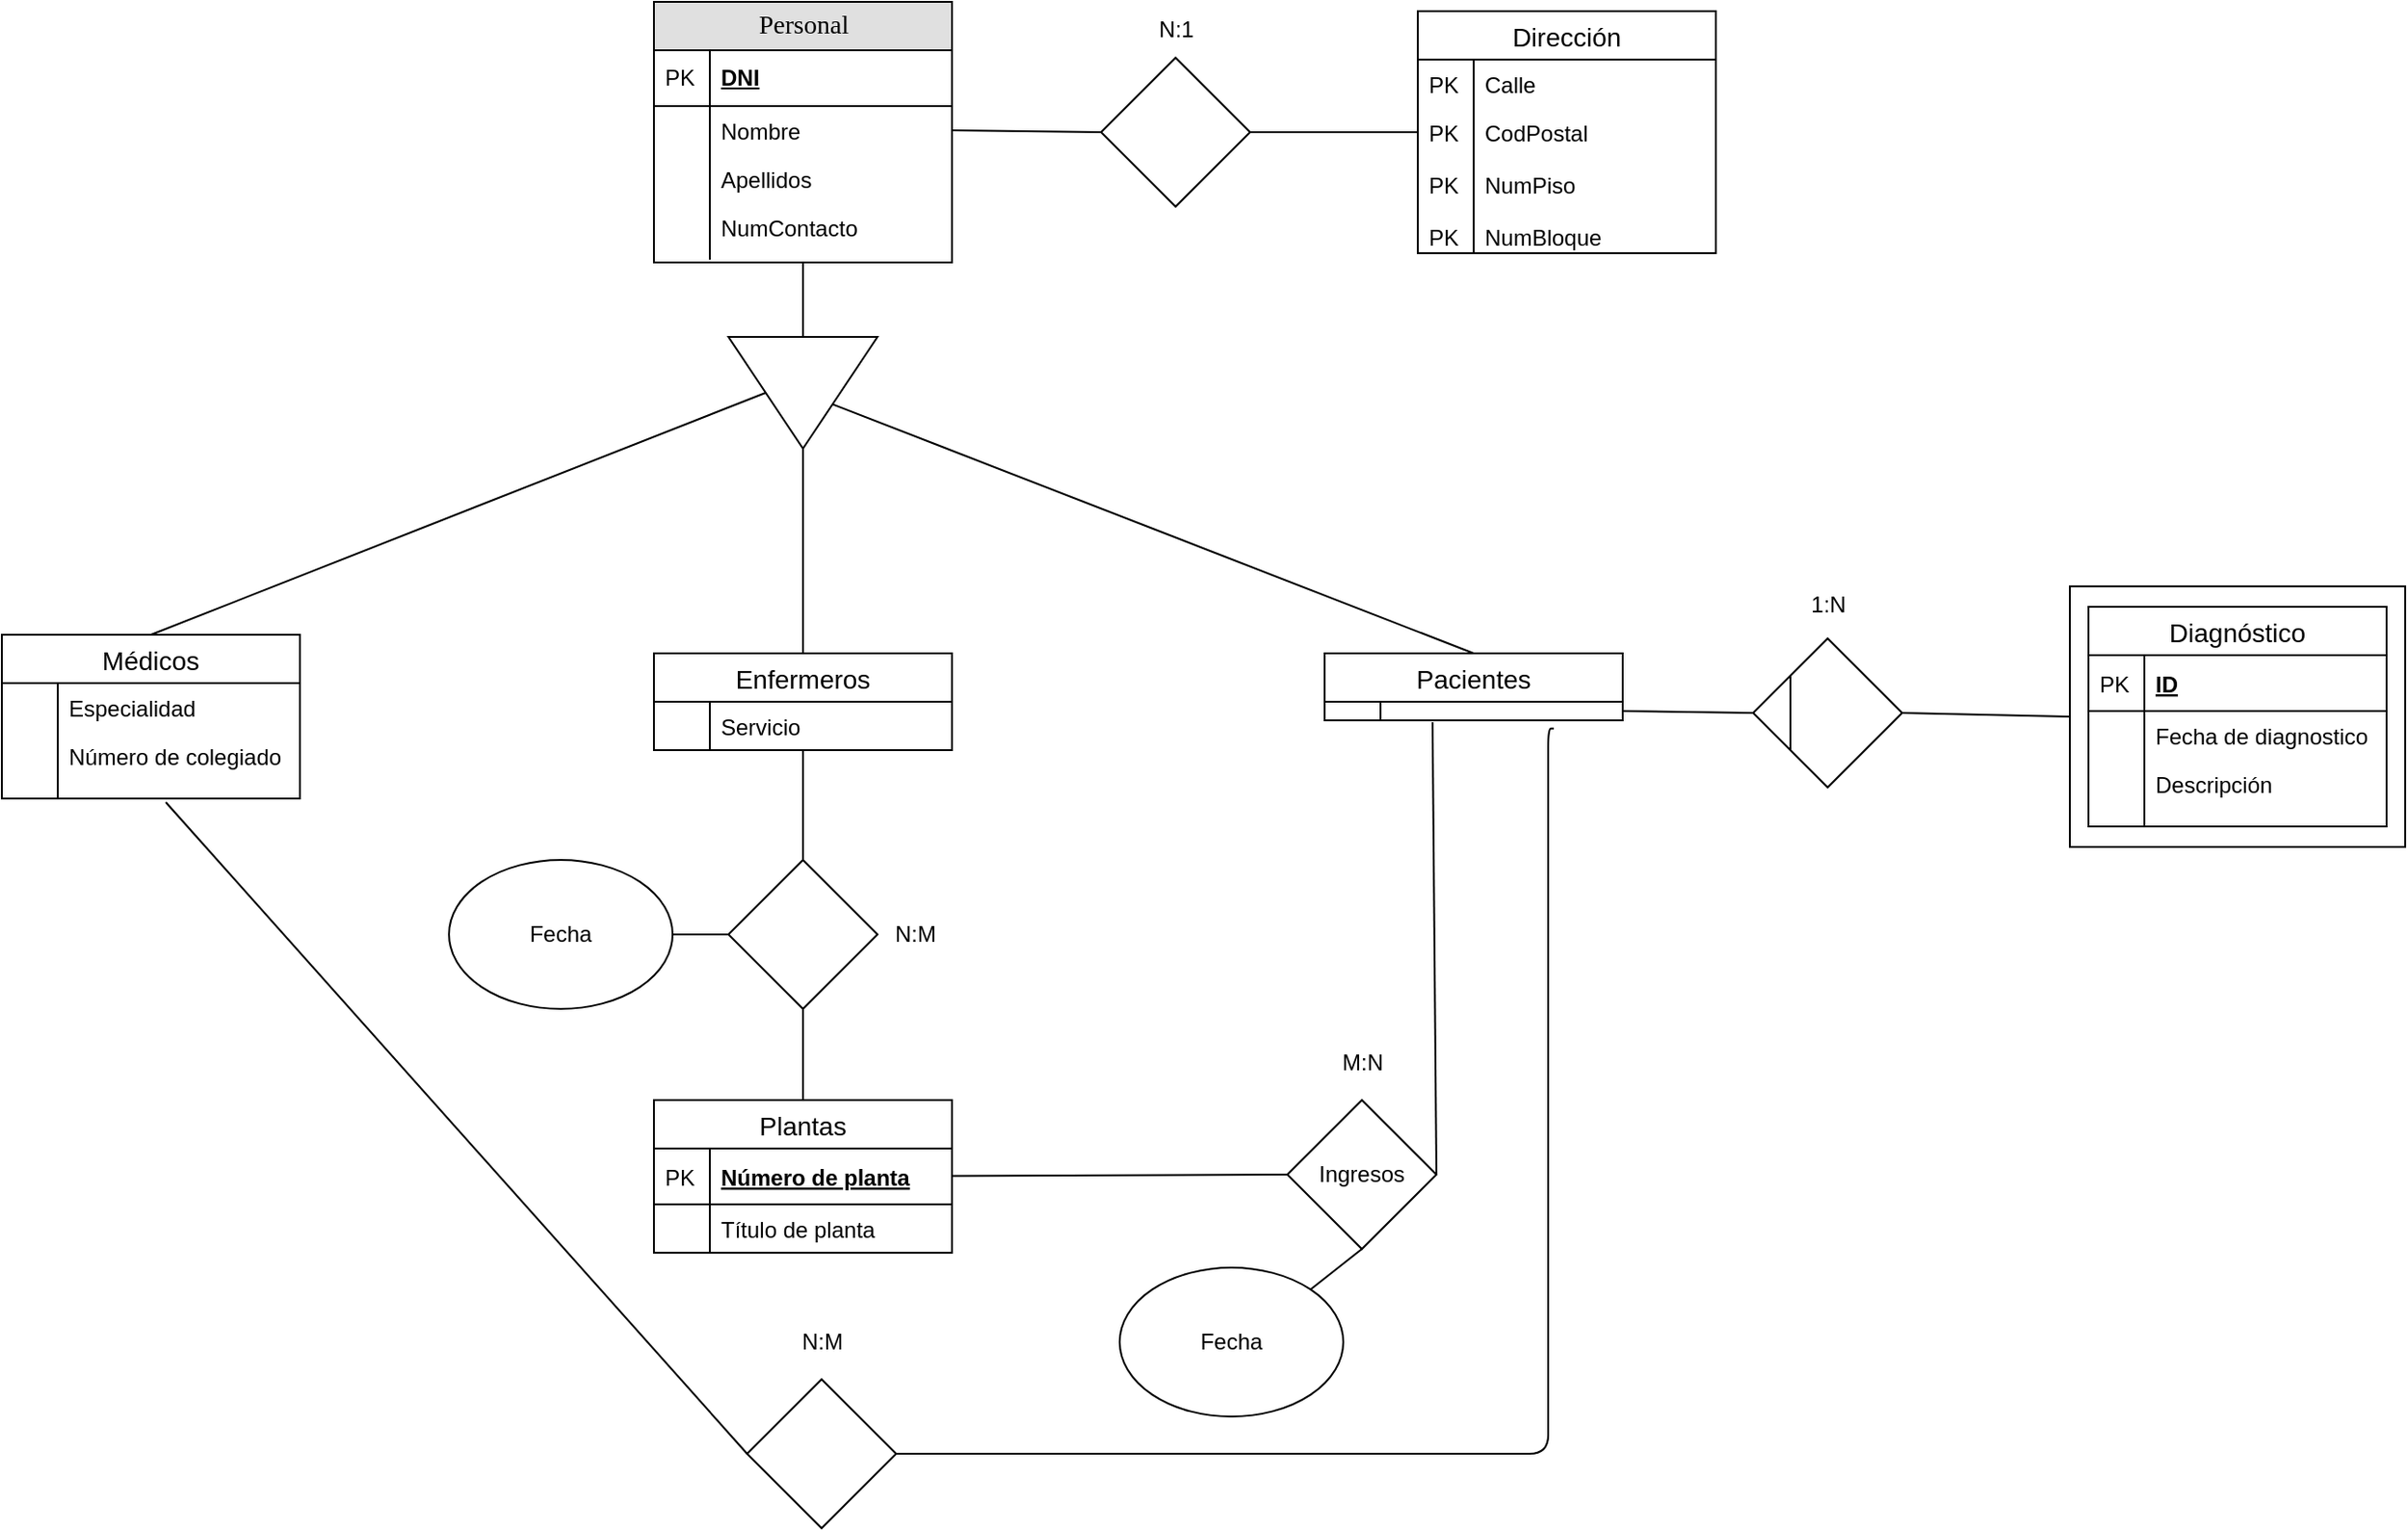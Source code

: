 <mxfile version="13.0.9" type="device"><diagram name="Page-1" id="e56a1550-8fbb-45ad-956c-1786394a9013"><mxGraphModel dx="1847" dy="1648" grid="1" gridSize="10" guides="1" tooltips="1" connect="1" arrows="1" fold="1" page="1" pageScale="1" pageWidth="1100" pageHeight="850" background="#ffffff" math="0" shadow="0"><root><mxCell id="0"/><mxCell id="1" parent="0"/><mxCell id="dTm7ArMppITfmznGTcb_-73" value="" style="rounded=0;whiteSpace=wrap;html=1;" parent="1" vertex="1"><mxGeometry x="1140" y="94" width="180" height="140" as="geometry"/></mxCell><mxCell id="dTm7ArMppITfmznGTcb_-1" value="Médicos" style="swimlane;fontStyle=0;childLayout=stackLayout;horizontal=1;startSize=26;horizontalStack=0;resizeParent=1;resizeParentMax=0;resizeLast=0;collapsible=1;marginBottom=0;align=center;fontSize=14;" parent="1" vertex="1"><mxGeometry x="30" y="120" width="160" height="88" as="geometry"/></mxCell><mxCell id="dTm7ArMppITfmznGTcb_-4" value="Especialidad" style="shape=partialRectangle;top=0;left=0;right=0;bottom=0;align=left;verticalAlign=top;fillColor=none;spacingLeft=34;spacingRight=4;overflow=hidden;rotatable=0;points=[[0,0.5],[1,0.5]];portConstraint=eastwest;dropTarget=0;fontSize=12;" parent="dTm7ArMppITfmznGTcb_-1" vertex="1"><mxGeometry y="26" width="160" height="26" as="geometry"/></mxCell><mxCell id="dTm7ArMppITfmznGTcb_-5" value="" style="shape=partialRectangle;top=0;left=0;bottom=0;fillColor=none;align=left;verticalAlign=top;spacingLeft=4;spacingRight=4;overflow=hidden;rotatable=0;points=[];portConstraint=eastwest;part=1;fontSize=12;" parent="dTm7ArMppITfmznGTcb_-4" vertex="1" connectable="0"><mxGeometry width="30" height="26" as="geometry"/></mxCell><mxCell id="dTm7ArMppITfmznGTcb_-36" value="Número de colegiado" style="shape=partialRectangle;top=0;left=0;right=0;bottom=0;align=left;verticalAlign=top;fillColor=none;spacingLeft=34;spacingRight=4;overflow=hidden;rotatable=0;points=[[0,0.5],[1,0.5]];portConstraint=eastwest;dropTarget=0;fontSize=12;" parent="dTm7ArMppITfmznGTcb_-1" vertex="1"><mxGeometry y="52" width="160" height="26" as="geometry"/></mxCell><mxCell id="dTm7ArMppITfmznGTcb_-37" value="" style="shape=partialRectangle;top=0;left=0;bottom=0;fillColor=none;align=left;verticalAlign=top;spacingLeft=4;spacingRight=4;overflow=hidden;rotatable=0;points=[];portConstraint=eastwest;part=1;fontSize=12;" parent="dTm7ArMppITfmznGTcb_-36" vertex="1" connectable="0"><mxGeometry width="30" height="26" as="geometry"/></mxCell><mxCell id="dTm7ArMppITfmznGTcb_-10" value="" style="shape=partialRectangle;top=0;left=0;right=0;bottom=0;align=left;verticalAlign=top;fillColor=none;spacingLeft=34;spacingRight=4;overflow=hidden;rotatable=0;points=[[0,0.5],[1,0.5]];portConstraint=eastwest;dropTarget=0;fontSize=12;" parent="dTm7ArMppITfmznGTcb_-1" vertex="1"><mxGeometry y="78" width="160" height="10" as="geometry"/></mxCell><mxCell id="dTm7ArMppITfmznGTcb_-11" value="" style="shape=partialRectangle;top=0;left=0;bottom=0;fillColor=none;align=left;verticalAlign=top;spacingLeft=4;spacingRight=4;overflow=hidden;rotatable=0;points=[];portConstraint=eastwest;part=1;fontSize=12;" parent="dTm7ArMppITfmznGTcb_-10" vertex="1" connectable="0"><mxGeometry width="30" height="10" as="geometry"/></mxCell><mxCell id="dTm7ArMppITfmznGTcb_-38" value="" style="triangle;whiteSpace=wrap;html=1;rotation=90;" parent="1" vertex="1"><mxGeometry x="430" y="-50" width="60" height="80" as="geometry"/></mxCell><mxCell id="dTm7ArMppITfmznGTcb_-39" value="" style="endArrow=none;html=1;exitX=0;exitY=0.5;exitDx=0;exitDy=0;" parent="1" source="dTm7ArMppITfmznGTcb_-38" target="2e49270ec7c68f3f-89" edge="1"><mxGeometry width="50" height="50" relative="1" as="geometry"><mxPoint x="460" y="-41" as="sourcePoint"/><mxPoint x="460" y="-71" as="targetPoint"/></mxGeometry></mxCell><mxCell id="dTm7ArMppITfmznGTcb_-40" value="" style="endArrow=none;html=1;exitX=0.5;exitY=0;exitDx=0;exitDy=0;entryX=0.5;entryY=1;entryDx=0;entryDy=0;" parent="1" source="dTm7ArMppITfmznGTcb_-1" target="dTm7ArMppITfmznGTcb_-38" edge="1"><mxGeometry width="50" height="50" relative="1" as="geometry"><mxPoint x="120" y="90" as="sourcePoint"/><mxPoint x="170" y="40" as="targetPoint"/></mxGeometry></mxCell><mxCell id="dTm7ArMppITfmznGTcb_-60" value="" style="rhombus;whiteSpace=wrap;html=1;" parent="1" vertex="1"><mxGeometry x="970" y="122" width="80" height="80" as="geometry"/></mxCell><mxCell id="dTm7ArMppITfmznGTcb_-72" value="" style="endArrow=none;html=1;entryX=0;entryY=0;entryDx=0;entryDy=0;exitX=0;exitY=1;exitDx=0;exitDy=0;" parent="1" source="dTm7ArMppITfmznGTcb_-60" target="dTm7ArMppITfmznGTcb_-60" edge="1"><mxGeometry width="50" height="50" relative="1" as="geometry"><mxPoint x="720" y="262" as="sourcePoint"/><mxPoint x="770" y="212" as="targetPoint"/></mxGeometry></mxCell><mxCell id="dTm7ArMppITfmznGTcb_-74" value="" style="endArrow=none;html=1;exitX=1;exitY=0.5;exitDx=0;exitDy=0;entryX=0;entryY=0.5;entryDx=0;entryDy=0;" parent="1" source="e_mtHxECML_zUbcwOF-T-12" target="dTm7ArMppITfmznGTcb_-60" edge="1"><mxGeometry width="50" height="50" relative="1" as="geometry"><mxPoint x="840" y="333" as="sourcePoint"/><mxPoint x="710" y="318" as="targetPoint"/></mxGeometry></mxCell><mxCell id="dTm7ArMppITfmznGTcb_-75" value="" style="endArrow=none;html=1;exitX=1;exitY=0.5;exitDx=0;exitDy=0;entryX=0;entryY=0.5;entryDx=0;entryDy=0;" parent="1" source="dTm7ArMppITfmznGTcb_-60" target="dTm7ArMppITfmznGTcb_-73" edge="1"><mxGeometry width="50" height="50" relative="1" as="geometry"><mxPoint x="810" y="421" as="sourcePoint"/><mxPoint x="860" y="371" as="targetPoint"/></mxGeometry></mxCell><mxCell id="dTm7ArMppITfmznGTcb_-113" value="Ingresos" style="rhombus;whiteSpace=wrap;html=1;direction=north;" parent="1" vertex="1"><mxGeometry x="720" y="370" width="80" height="80" as="geometry"/></mxCell><mxCell id="dTm7ArMppITfmznGTcb_-117" value="" style="rhombus;whiteSpace=wrap;html=1;" parent="1" vertex="1"><mxGeometry x="420" y="241" width="80" height="80" as="geometry"/></mxCell><mxCell id="dTm7ArMppITfmznGTcb_-118" value="" style="endArrow=none;html=1;exitX=0.5;exitY=0;exitDx=0;exitDy=0;" parent="1" source="dTm7ArMppITfmznGTcb_-113" target="dTm7ArMppITfmznGTcb_-76" edge="1"><mxGeometry width="50" height="50" relative="1" as="geometry"><mxPoint x="350" y="571" as="sourcePoint"/><mxPoint x="239.68" y="428.1" as="targetPoint"/></mxGeometry></mxCell><mxCell id="dTm7ArMppITfmznGTcb_-119" value="" style="endArrow=none;html=1;entryX=0.5;entryY=1;entryDx=0;entryDy=0;exitX=0.362;exitY=1.1;exitDx=0;exitDy=0;exitPerimeter=0;" parent="1" source="e_mtHxECML_zUbcwOF-T-12" target="dTm7ArMppITfmznGTcb_-113" edge="1"><mxGeometry width="50" height="50" relative="1" as="geometry"><mxPoint x="734.68" y="530.0" as="sourcePoint"/><mxPoint x="475" y="450.68" as="targetPoint"/></mxGeometry></mxCell><mxCell id="dTm7ArMppITfmznGTcb_-120" value="" style="endArrow=none;html=1;exitX=0.5;exitY=1;exitDx=0;exitDy=0;entryX=0.5;entryY=0;entryDx=0;entryDy=0;" parent="1" source="dTm7ArMppITfmznGTcb_-117" target="dTm7ArMppITfmznGTcb_-76" edge="1"><mxGeometry width="50" height="50" relative="1" as="geometry"><mxPoint x="320" y="471" as="sourcePoint"/><mxPoint x="240" y="393" as="targetPoint"/></mxGeometry></mxCell><mxCell id="dTm7ArMppITfmznGTcb_-121" value="" style="endArrow=none;html=1;entryX=0.5;entryY=1;entryDx=0;entryDy=0;exitX=0.5;exitY=0;exitDx=0;exitDy=0;" parent="1" source="dTm7ArMppITfmznGTcb_-117" target="dTm7ArMppITfmznGTcb_-12" edge="1"><mxGeometry width="50" height="50" relative="1" as="geometry"><mxPoint x="260" y="330" as="sourcePoint"/><mxPoint x="297.6" y="185.83" as="targetPoint"/></mxGeometry></mxCell><mxCell id="dTm7ArMppITfmznGTcb_-124" value="1:N" style="text;html=1;align=center;verticalAlign=middle;resizable=0;points=[];autosize=1;" parent="1" vertex="1"><mxGeometry x="995" y="94" width="30" height="20" as="geometry"/></mxCell><mxCell id="dTm7ArMppITfmznGTcb_-125" value="M:N" style="text;html=1;align=center;verticalAlign=middle;resizable=0;points=[];autosize=1;" parent="1" vertex="1"><mxGeometry x="740" y="340" width="40" height="20" as="geometry"/></mxCell><mxCell id="dTm7ArMppITfmznGTcb_-126" value="Fecha" style="ellipse;whiteSpace=wrap;html=1;" parent="1" vertex="1"><mxGeometry x="630" y="460" width="120" height="80" as="geometry"/></mxCell><mxCell id="dTm7ArMppITfmznGTcb_-128" value="Fecha" style="ellipse;whiteSpace=wrap;html=1;" parent="1" vertex="1"><mxGeometry x="270" y="241" width="120" height="80" as="geometry"/></mxCell><mxCell id="dTm7ArMppITfmznGTcb_-129" value="" style="endArrow=none;html=1;endFill=0;" parent="1" source="dTm7ArMppITfmznGTcb_-128" edge="1"><mxGeometry width="50" height="50" relative="1" as="geometry"><mxPoint x="349.29" y="331" as="sourcePoint"/><mxPoint x="420.001" y="281" as="targetPoint"/></mxGeometry></mxCell><mxCell id="dTm7ArMppITfmznGTcb_-146" value="" style="rhombus;whiteSpace=wrap;html=1;" parent="1" vertex="1"><mxGeometry x="430" y="520" width="80" height="80" as="geometry"/></mxCell><mxCell id="dTm7ArMppITfmznGTcb_-147" value="" style="endArrow=none;html=1;entryX=0.55;entryY=1.2;entryDx=0;entryDy=0;entryPerimeter=0;exitX=0;exitY=0.5;exitDx=0;exitDy=0;" parent="1" source="dTm7ArMppITfmznGTcb_-146" target="dTm7ArMppITfmznGTcb_-10" edge="1"><mxGeometry width="50" height="50" relative="1" as="geometry"><mxPoint x="420" y="600" as="sourcePoint"/><mxPoint x="90" y="310" as="targetPoint"/></mxGeometry></mxCell><mxCell id="dTm7ArMppITfmznGTcb_-157" value="N:M" style="text;html=1;align=center;verticalAlign=middle;resizable=0;points=[];autosize=1;" parent="1" vertex="1"><mxGeometry x="500" y="271" width="40" height="20" as="geometry"/></mxCell><mxCell id="dTm7ArMppITfmznGTcb_-158" value="N:M" style="text;html=1;align=center;verticalAlign=middle;resizable=0;points=[];autosize=1;" parent="1" vertex="1"><mxGeometry x="450" y="490" width="40" height="20" as="geometry"/></mxCell><mxCell id="dTm7ArMppITfmznGTcb_-12" value="Enfermeros" style="swimlane;fontStyle=0;childLayout=stackLayout;horizontal=1;startSize=26;horizontalStack=0;resizeParent=1;resizeParentMax=0;resizeLast=0;collapsible=1;marginBottom=0;align=center;fontSize=14;" parent="1" vertex="1"><mxGeometry x="380" y="130" width="160" height="52" as="geometry"/></mxCell><mxCell id="dTm7ArMppITfmznGTcb_-15" value="Servicio" style="shape=partialRectangle;top=0;left=0;right=0;bottom=0;align=left;verticalAlign=top;fillColor=none;spacingLeft=34;spacingRight=4;overflow=hidden;rotatable=0;points=[[0,0.5],[1,0.5]];portConstraint=eastwest;dropTarget=0;fontSize=12;" parent="dTm7ArMppITfmznGTcb_-12" vertex="1"><mxGeometry y="26" width="160" height="26" as="geometry"/></mxCell><mxCell id="dTm7ArMppITfmznGTcb_-16" value="" style="shape=partialRectangle;top=0;left=0;bottom=0;fillColor=none;align=left;verticalAlign=top;spacingLeft=4;spacingRight=4;overflow=hidden;rotatable=0;points=[];portConstraint=eastwest;part=1;fontSize=12;" parent="dTm7ArMppITfmznGTcb_-15" vertex="1" connectable="0"><mxGeometry width="30" height="26" as="geometry"/></mxCell><mxCell id="2e49270ec7c68f3f-80" value="Personal" style="swimlane;html=1;fontStyle=0;childLayout=stackLayout;horizontal=1;startSize=26;fillColor=#e0e0e0;horizontalStack=0;resizeParent=1;resizeLast=0;collapsible=1;marginBottom=0;swimlaneFillColor=#ffffff;align=center;rounded=0;shadow=0;comic=0;labelBackgroundColor=none;strokeWidth=1;fontFamily=Verdana;fontSize=14" parent="1" vertex="1"><mxGeometry x="380" y="-220" width="160" height="140" as="geometry"/></mxCell><mxCell id="2e49270ec7c68f3f-81" value="DNI" style="shape=partialRectangle;top=0;left=0;right=0;bottom=1;html=1;align=left;verticalAlign=middle;fillColor=none;spacingLeft=34;spacingRight=4;whiteSpace=wrap;overflow=hidden;rotatable=0;points=[[0,0.5],[1,0.5]];portConstraint=eastwest;dropTarget=0;fontStyle=5;" parent="2e49270ec7c68f3f-80" vertex="1"><mxGeometry y="26" width="160" height="30" as="geometry"/></mxCell><mxCell id="2e49270ec7c68f3f-82" value="PK" style="shape=partialRectangle;top=0;left=0;bottom=0;html=1;fillColor=none;align=left;verticalAlign=middle;spacingLeft=4;spacingRight=4;whiteSpace=wrap;overflow=hidden;rotatable=0;points=[];portConstraint=eastwest;part=1;" parent="2e49270ec7c68f3f-81" vertex="1" connectable="0"><mxGeometry width="30" height="30" as="geometry"/></mxCell><mxCell id="2e49270ec7c68f3f-83" value="Nombre" style="shape=partialRectangle;top=0;left=0;right=0;bottom=0;html=1;align=left;verticalAlign=top;fillColor=none;spacingLeft=34;spacingRight=4;whiteSpace=wrap;overflow=hidden;rotatable=0;points=[[0,0.5],[1,0.5]];portConstraint=eastwest;dropTarget=0;" parent="2e49270ec7c68f3f-80" vertex="1"><mxGeometry y="56" width="160" height="26" as="geometry"/></mxCell><mxCell id="2e49270ec7c68f3f-84" value="" style="shape=partialRectangle;top=0;left=0;bottom=0;html=1;fillColor=none;align=left;verticalAlign=top;spacingLeft=4;spacingRight=4;whiteSpace=wrap;overflow=hidden;rotatable=0;points=[];portConstraint=eastwest;part=1;" parent="2e49270ec7c68f3f-83" vertex="1" connectable="0"><mxGeometry width="30" height="26" as="geometry"/></mxCell><mxCell id="2e49270ec7c68f3f-85" value="Apellidos" style="shape=partialRectangle;top=0;left=0;right=0;bottom=0;html=1;align=left;verticalAlign=top;fillColor=none;spacingLeft=34;spacingRight=4;whiteSpace=wrap;overflow=hidden;rotatable=0;points=[[0,0.5],[1,0.5]];portConstraint=eastwest;dropTarget=0;" parent="2e49270ec7c68f3f-80" vertex="1"><mxGeometry y="82" width="160" height="26" as="geometry"/></mxCell><mxCell id="2e49270ec7c68f3f-86" value="" style="shape=partialRectangle;top=0;left=0;bottom=0;html=1;fillColor=none;align=left;verticalAlign=top;spacingLeft=4;spacingRight=4;whiteSpace=wrap;overflow=hidden;rotatable=0;points=[];portConstraint=eastwest;part=1;" parent="2e49270ec7c68f3f-85" vertex="1" connectable="0"><mxGeometry width="30" height="26" as="geometry"/></mxCell><mxCell id="dTm7ArMppITfmznGTcb_-58" value="NumContacto" style="shape=partialRectangle;top=0;left=0;right=0;bottom=0;align=left;verticalAlign=top;fillColor=none;spacingLeft=34;spacingRight=4;overflow=hidden;rotatable=0;points=[[0,0.5],[1,0.5]];portConstraint=eastwest;dropTarget=0;fontSize=12;" parent="2e49270ec7c68f3f-80" vertex="1"><mxGeometry y="108" width="160" height="26" as="geometry"/></mxCell><mxCell id="dTm7ArMppITfmznGTcb_-59" value="" style="shape=partialRectangle;top=0;left=0;bottom=0;fillColor=none;align=left;verticalAlign=top;spacingLeft=4;spacingRight=4;overflow=hidden;rotatable=0;points=[];portConstraint=eastwest;part=1;fontSize=12;" parent="dTm7ArMppITfmznGTcb_-58" vertex="1" connectable="0"><mxGeometry width="30" height="26" as="geometry"/></mxCell><mxCell id="2e49270ec7c68f3f-89" value="" style="shape=partialRectangle;top=0;left=0;right=0;bottom=0;html=1;align=left;verticalAlign=top;fillColor=none;spacingLeft=34;spacingRight=4;whiteSpace=wrap;overflow=hidden;rotatable=0;points=[[0,0.5],[1,0.5]];portConstraint=eastwest;dropTarget=0;" parent="2e49270ec7c68f3f-80" vertex="1"><mxGeometry y="134" width="160" height="4" as="geometry"/></mxCell><mxCell id="2e49270ec7c68f3f-90" value="" style="shape=partialRectangle;top=0;left=0;bottom=0;html=1;fillColor=none;align=left;verticalAlign=top;spacingLeft=4;spacingRight=4;whiteSpace=wrap;overflow=hidden;rotatable=0;points=[];portConstraint=eastwest;part=1;" parent="2e49270ec7c68f3f-89" vertex="1" connectable="0"><mxGeometry width="30" height="4" as="geometry"/></mxCell><mxCell id="e_mtHxECML_zUbcwOF-T-17" value="" style="endArrow=none;html=1;entryX=1;entryY=0.5;entryDx=0;entryDy=0;exitX=0.5;exitY=0;exitDx=0;exitDy=0;" edge="1" parent="1" source="dTm7ArMppITfmznGTcb_-12" target="dTm7ArMppITfmznGTcb_-38"><mxGeometry width="50" height="50" relative="1" as="geometry"><mxPoint x="435" y="130" as="sourcePoint"/><mxPoint x="485" y="80" as="targetPoint"/></mxGeometry></mxCell><mxCell id="e_mtHxECML_zUbcwOF-T-1" value="Pacientes" style="swimlane;fontStyle=0;childLayout=stackLayout;horizontal=1;startSize=26;horizontalStack=0;resizeParent=1;resizeParentMax=0;resizeLast=0;collapsible=1;marginBottom=0;align=center;fontSize=14;" vertex="1" parent="1"><mxGeometry x="740" y="130" width="160" height="36" as="geometry"/></mxCell><mxCell id="e_mtHxECML_zUbcwOF-T-12" value="" style="shape=partialRectangle;top=0;left=0;right=0;bottom=0;align=left;verticalAlign=top;fillColor=none;spacingLeft=34;spacingRight=4;overflow=hidden;rotatable=0;points=[[0,0.5],[1,0.5]];portConstraint=eastwest;dropTarget=0;fontSize=12;" vertex="1" parent="e_mtHxECML_zUbcwOF-T-1"><mxGeometry y="26" width="160" height="10" as="geometry"/></mxCell><mxCell id="e_mtHxECML_zUbcwOF-T-13" value="" style="shape=partialRectangle;top=0;left=0;bottom=0;fillColor=none;align=left;verticalAlign=top;spacingLeft=4;spacingRight=4;overflow=hidden;rotatable=0;points=[];portConstraint=eastwest;part=1;fontSize=12;" vertex="1" connectable="0" parent="e_mtHxECML_zUbcwOF-T-12"><mxGeometry width="30" height="10" as="geometry"/></mxCell><mxCell id="e_mtHxECML_zUbcwOF-T-18" value="" style="endArrow=none;html=1;entryX=0.5;entryY=0;entryDx=0;entryDy=0;" edge="1" parent="1" source="dTm7ArMppITfmznGTcb_-38" target="e_mtHxECML_zUbcwOF-T-1"><mxGeometry width="50" height="50" relative="1" as="geometry"><mxPoint x="590" y="20" as="sourcePoint"/><mxPoint x="640" y="-30" as="targetPoint"/></mxGeometry></mxCell><mxCell id="dTm7ArMppITfmznGTcb_-76" value="Plantas" style="swimlane;fontStyle=0;childLayout=stackLayout;horizontal=1;startSize=26;horizontalStack=0;resizeParent=1;resizeParentMax=0;resizeLast=0;collapsible=1;marginBottom=0;align=center;fontSize=14;" parent="1" vertex="1"><mxGeometry x="380" y="370" width="160" height="82" as="geometry"/></mxCell><mxCell id="dTm7ArMppITfmznGTcb_-77" value="Número de planta" style="shape=partialRectangle;top=0;left=0;right=0;bottom=1;align=left;verticalAlign=middle;fillColor=none;spacingLeft=34;spacingRight=4;overflow=hidden;rotatable=0;points=[[0,0.5],[1,0.5]];portConstraint=eastwest;dropTarget=0;fontStyle=5;fontSize=12;" parent="dTm7ArMppITfmznGTcb_-76" vertex="1"><mxGeometry y="26" width="160" height="30" as="geometry"/></mxCell><mxCell id="dTm7ArMppITfmznGTcb_-78" value="PK" style="shape=partialRectangle;top=0;left=0;bottom=0;fillColor=none;align=left;verticalAlign=middle;spacingLeft=4;spacingRight=4;overflow=hidden;rotatable=0;points=[];portConstraint=eastwest;part=1;fontSize=12;" parent="dTm7ArMppITfmznGTcb_-77" vertex="1" connectable="0"><mxGeometry width="30" height="30" as="geometry"/></mxCell><mxCell id="dTm7ArMppITfmznGTcb_-155" value="Título de planta" style="shape=partialRectangle;top=0;left=0;right=0;bottom=0;align=left;verticalAlign=top;fillColor=none;spacingLeft=34;spacingRight=4;overflow=hidden;rotatable=0;points=[[0,0.5],[1,0.5]];portConstraint=eastwest;dropTarget=0;fontSize=12;" parent="dTm7ArMppITfmznGTcb_-76" vertex="1"><mxGeometry y="56" width="160" height="26" as="geometry"/></mxCell><mxCell id="dTm7ArMppITfmznGTcb_-156" value="" style="shape=partialRectangle;top=0;left=0;bottom=0;fillColor=none;align=left;verticalAlign=top;spacingLeft=4;spacingRight=4;overflow=hidden;rotatable=0;points=[];portConstraint=eastwest;part=1;fontSize=12;" parent="dTm7ArMppITfmznGTcb_-155" vertex="1" connectable="0"><mxGeometry width="30" height="26" as="geometry"/></mxCell><mxCell id="dTm7ArMppITfmznGTcb_-61" value="Diagnóstico" style="swimlane;fontStyle=0;childLayout=stackLayout;horizontal=1;startSize=26;horizontalStack=0;resizeParent=1;resizeParentMax=0;resizeLast=0;collapsible=1;marginBottom=0;align=center;fontSize=14;" parent="1" vertex="1"><mxGeometry x="1150" y="105" width="160" height="118" as="geometry"/></mxCell><mxCell id="dTm7ArMppITfmznGTcb_-62" value="ID" style="shape=partialRectangle;top=0;left=0;right=0;bottom=1;align=left;verticalAlign=middle;fillColor=none;spacingLeft=34;spacingRight=4;overflow=hidden;rotatable=0;points=[[0,0.5],[1,0.5]];portConstraint=eastwest;dropTarget=0;fontStyle=5;fontSize=12;" parent="dTm7ArMppITfmznGTcb_-61" vertex="1"><mxGeometry y="26" width="160" height="30" as="geometry"/></mxCell><mxCell id="dTm7ArMppITfmznGTcb_-63" value="PK" style="shape=partialRectangle;top=0;left=0;bottom=0;fillColor=none;align=left;verticalAlign=middle;spacingLeft=4;spacingRight=4;overflow=hidden;rotatable=0;points=[];portConstraint=eastwest;part=1;fontSize=12;" parent="dTm7ArMppITfmznGTcb_-62" vertex="1" connectable="0"><mxGeometry width="30" height="30" as="geometry"/></mxCell><mxCell id="dTm7ArMppITfmznGTcb_-64" value="Fecha de diagnostico" style="shape=partialRectangle;top=0;left=0;right=0;bottom=0;align=left;verticalAlign=top;fillColor=none;spacingLeft=34;spacingRight=4;overflow=hidden;rotatable=0;points=[[0,0.5],[1,0.5]];portConstraint=eastwest;dropTarget=0;fontSize=12;" parent="dTm7ArMppITfmznGTcb_-61" vertex="1"><mxGeometry y="56" width="160" height="26" as="geometry"/></mxCell><mxCell id="dTm7ArMppITfmznGTcb_-65" value="" style="shape=partialRectangle;top=0;left=0;bottom=0;fillColor=none;align=left;verticalAlign=top;spacingLeft=4;spacingRight=4;overflow=hidden;rotatable=0;points=[];portConstraint=eastwest;part=1;fontSize=12;" parent="dTm7ArMppITfmznGTcb_-64" vertex="1" connectable="0"><mxGeometry width="30" height="26" as="geometry"/></mxCell><mxCell id="dTm7ArMppITfmznGTcb_-66" value="Descripción" style="shape=partialRectangle;top=0;left=0;right=0;bottom=0;align=left;verticalAlign=top;fillColor=none;spacingLeft=34;spacingRight=4;overflow=hidden;rotatable=0;points=[[0,0.5],[1,0.5]];portConstraint=eastwest;dropTarget=0;fontSize=12;" parent="dTm7ArMppITfmznGTcb_-61" vertex="1"><mxGeometry y="82" width="160" height="26" as="geometry"/></mxCell><mxCell id="dTm7ArMppITfmznGTcb_-67" value="" style="shape=partialRectangle;top=0;left=0;bottom=0;fillColor=none;align=left;verticalAlign=top;spacingLeft=4;spacingRight=4;overflow=hidden;rotatable=0;points=[];portConstraint=eastwest;part=1;fontSize=12;" parent="dTm7ArMppITfmznGTcb_-66" vertex="1" connectable="0"><mxGeometry width="30" height="26" as="geometry"/></mxCell><mxCell id="dTm7ArMppITfmznGTcb_-70" value="" style="shape=partialRectangle;top=0;left=0;right=0;bottom=0;align=left;verticalAlign=top;fillColor=none;spacingLeft=34;spacingRight=4;overflow=hidden;rotatable=0;points=[[0,0.5],[1,0.5]];portConstraint=eastwest;dropTarget=0;fontSize=12;" parent="dTm7ArMppITfmznGTcb_-61" vertex="1"><mxGeometry y="108" width="160" height="10" as="geometry"/></mxCell><mxCell id="dTm7ArMppITfmznGTcb_-71" value="" style="shape=partialRectangle;top=0;left=0;bottom=0;fillColor=none;align=left;verticalAlign=top;spacingLeft=4;spacingRight=4;overflow=hidden;rotatable=0;points=[];portConstraint=eastwest;part=1;fontSize=12;" parent="dTm7ArMppITfmznGTcb_-70" vertex="1" connectable="0"><mxGeometry width="30" height="10" as="geometry"/></mxCell><mxCell id="e_mtHxECML_zUbcwOF-T-31" value="" style="rhombus;whiteSpace=wrap;html=1;" vertex="1" parent="1"><mxGeometry x="620" y="-190" width="80" height="80" as="geometry"/></mxCell><mxCell id="e_mtHxECML_zUbcwOF-T-34" value="" style="endArrow=none;html=1;exitX=1;exitY=0.5;exitDx=0;exitDy=0;entryX=0;entryY=0.5;entryDx=0;entryDy=0;" edge="1" parent="1" source="2e49270ec7c68f3f-83" target="e_mtHxECML_zUbcwOF-T-31"><mxGeometry width="50" height="50" relative="1" as="geometry"><mxPoint x="600" y="-50" as="sourcePoint"/><mxPoint x="650" y="-100" as="targetPoint"/></mxGeometry></mxCell><mxCell id="e_mtHxECML_zUbcwOF-T-35" value="" style="endArrow=none;html=1;exitX=1;exitY=0.5;exitDx=0;exitDy=0;entryX=0;entryY=0.5;entryDx=0;entryDy=0;" edge="1" parent="1" source="e_mtHxECML_zUbcwOF-T-31" target="e_mtHxECML_zUbcwOF-T-20"><mxGeometry width="50" height="50" relative="1" as="geometry"><mxPoint x="700" y="-40" as="sourcePoint"/><mxPoint x="750" y="-90" as="targetPoint"/></mxGeometry></mxCell><mxCell id="e_mtHxECML_zUbcwOF-T-20" value="Dirección" style="swimlane;fontStyle=0;childLayout=stackLayout;horizontal=1;startSize=26;horizontalStack=0;resizeParent=1;resizeParentMax=0;resizeLast=0;collapsible=1;marginBottom=0;align=center;fontSize=14;" vertex="1" parent="1"><mxGeometry x="790" y="-215" width="160" height="130" as="geometry"><mxRectangle x="640" y="-200" width="90" height="26" as="alternateBounds"/></mxGeometry></mxCell><mxCell id="e_mtHxECML_zUbcwOF-T-21" value="Calle" style="shape=partialRectangle;top=0;left=0;right=0;bottom=0;align=left;verticalAlign=top;fillColor=none;spacingLeft=34;spacingRight=4;overflow=hidden;rotatable=0;points=[[0,0.5],[1,0.5]];portConstraint=eastwest;dropTarget=0;fontSize=12;" vertex="1" parent="e_mtHxECML_zUbcwOF-T-20"><mxGeometry y="26" width="160" height="26" as="geometry"/></mxCell><mxCell id="e_mtHxECML_zUbcwOF-T-22" value="PK" style="shape=partialRectangle;top=0;left=0;bottom=0;fillColor=none;align=left;verticalAlign=top;spacingLeft=4;spacingRight=4;overflow=hidden;rotatable=0;points=[];portConstraint=eastwest;part=1;fontSize=12;" vertex="1" connectable="0" parent="e_mtHxECML_zUbcwOF-T-21"><mxGeometry width="30" height="26" as="geometry"/></mxCell><mxCell id="e_mtHxECML_zUbcwOF-T-23" value="CodPostal&#xA;" style="shape=partialRectangle;top=0;left=0;right=0;bottom=0;align=left;verticalAlign=top;fillColor=none;spacingLeft=34;spacingRight=4;overflow=hidden;rotatable=0;points=[[0,0.5],[1,0.5]];portConstraint=eastwest;dropTarget=0;fontSize=12;" vertex="1" parent="e_mtHxECML_zUbcwOF-T-20"><mxGeometry y="52" width="160" height="28" as="geometry"/></mxCell><mxCell id="e_mtHxECML_zUbcwOF-T-24" value="PK" style="shape=partialRectangle;top=0;left=0;bottom=0;fillColor=none;align=left;verticalAlign=top;spacingLeft=4;spacingRight=4;overflow=hidden;rotatable=0;points=[];portConstraint=eastwest;part=1;fontSize=12;" vertex="1" connectable="0" parent="e_mtHxECML_zUbcwOF-T-23"><mxGeometry width="30" height="28" as="geometry"/></mxCell><mxCell id="e_mtHxECML_zUbcwOF-T-25" value="NumPiso&#xA;&#xA;NumBloque&#xA;" style="shape=partialRectangle;top=0;left=0;right=0;bottom=0;align=left;verticalAlign=top;fillColor=none;spacingLeft=34;spacingRight=4;overflow=hidden;rotatable=0;points=[[0,0.5],[1,0.5]];portConstraint=eastwest;dropTarget=0;fontSize=12;" vertex="1" parent="e_mtHxECML_zUbcwOF-T-20"><mxGeometry y="80" width="160" height="50" as="geometry"/></mxCell><mxCell id="e_mtHxECML_zUbcwOF-T-26" value="PK&#xA;&#xA;PK&#xA;" style="shape=partialRectangle;top=0;left=0;bottom=0;fillColor=none;align=left;verticalAlign=top;spacingLeft=4;spacingRight=4;overflow=hidden;rotatable=0;points=[];portConstraint=eastwest;part=1;fontSize=12;" vertex="1" connectable="0" parent="e_mtHxECML_zUbcwOF-T-25"><mxGeometry width="30" height="50" as="geometry"/></mxCell><mxCell id="e_mtHxECML_zUbcwOF-T-36" value="N:1" style="text;html=1;align=center;verticalAlign=middle;resizable=0;points=[];autosize=1;" vertex="1" parent="1"><mxGeometry x="645" y="-215" width="30" height="20" as="geometry"/></mxCell><mxCell id="e_mtHxECML_zUbcwOF-T-40" value="" style="endArrow=none;html=1;exitX=0;exitY=0.5;exitDx=0;exitDy=0;entryX=1;entryY=0;entryDx=0;entryDy=0;" edge="1" parent="1" source="dTm7ArMppITfmznGTcb_-113" target="dTm7ArMppITfmznGTcb_-126"><mxGeometry width="50" height="50" relative="1" as="geometry"><mxPoint x="700" y="400" as="sourcePoint"/><mxPoint x="750" y="350" as="targetPoint"/></mxGeometry></mxCell><mxCell id="e_mtHxECML_zUbcwOF-T-42" value="" style="endArrow=none;html=1;edgeStyle=orthogonalEdgeStyle;exitX=1;exitY=0.5;exitDx=0;exitDy=0;entryX=0.769;entryY=1.433;entryDx=0;entryDy=0;entryPerimeter=0;" edge="1" parent="1" source="dTm7ArMppITfmznGTcb_-146" target="e_mtHxECML_zUbcwOF-T-12"><mxGeometry width="50" height="50" relative="1" as="geometry"><mxPoint x="610" y="580" as="sourcePoint"/><mxPoint x="660" y="530" as="targetPoint"/><Array as="points"><mxPoint x="860" y="560"/><mxPoint x="860" y="170"/></Array></mxGeometry></mxCell></root></mxGraphModel></diagram></mxfile>